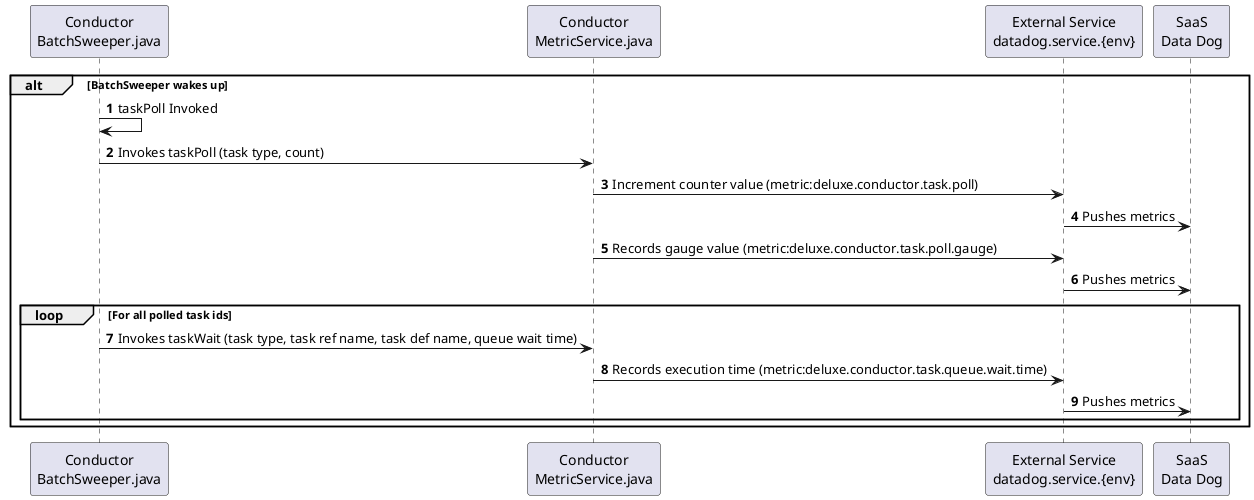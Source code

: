 @startuml
'https://plantuml.com/sequence-diagram

autonumber

participant "Conductor\nBatchSweeper.java" as bsw
participant "Conductor\nMetricService.java" as msj
participant "External Service\ndatadog.service.{env}" as dds
participant "SaaS\nData Dog" as saas

alt BatchSweeper wakes up
bsw -> bsw: taskPoll Invoked
bsw -> msj: Invokes taskPoll (task type, count)
msj -> dds: Increment counter value (metric:deluxe.conductor.task.poll)
dds -> saas: Pushes metrics
msj -> dds: Records gauge value (metric:deluxe.conductor.task.poll.gauge)
dds -> saas: Pushes metrics
loop For all polled task ids
bsw -> msj: Invokes taskWait (task type, task ref name, task def name, queue wait time)
msj -> dds: Records execution time (metric:deluxe.conductor.task.queue.wait.time)
dds -> saas: Pushes metrics
end
end

@enduml